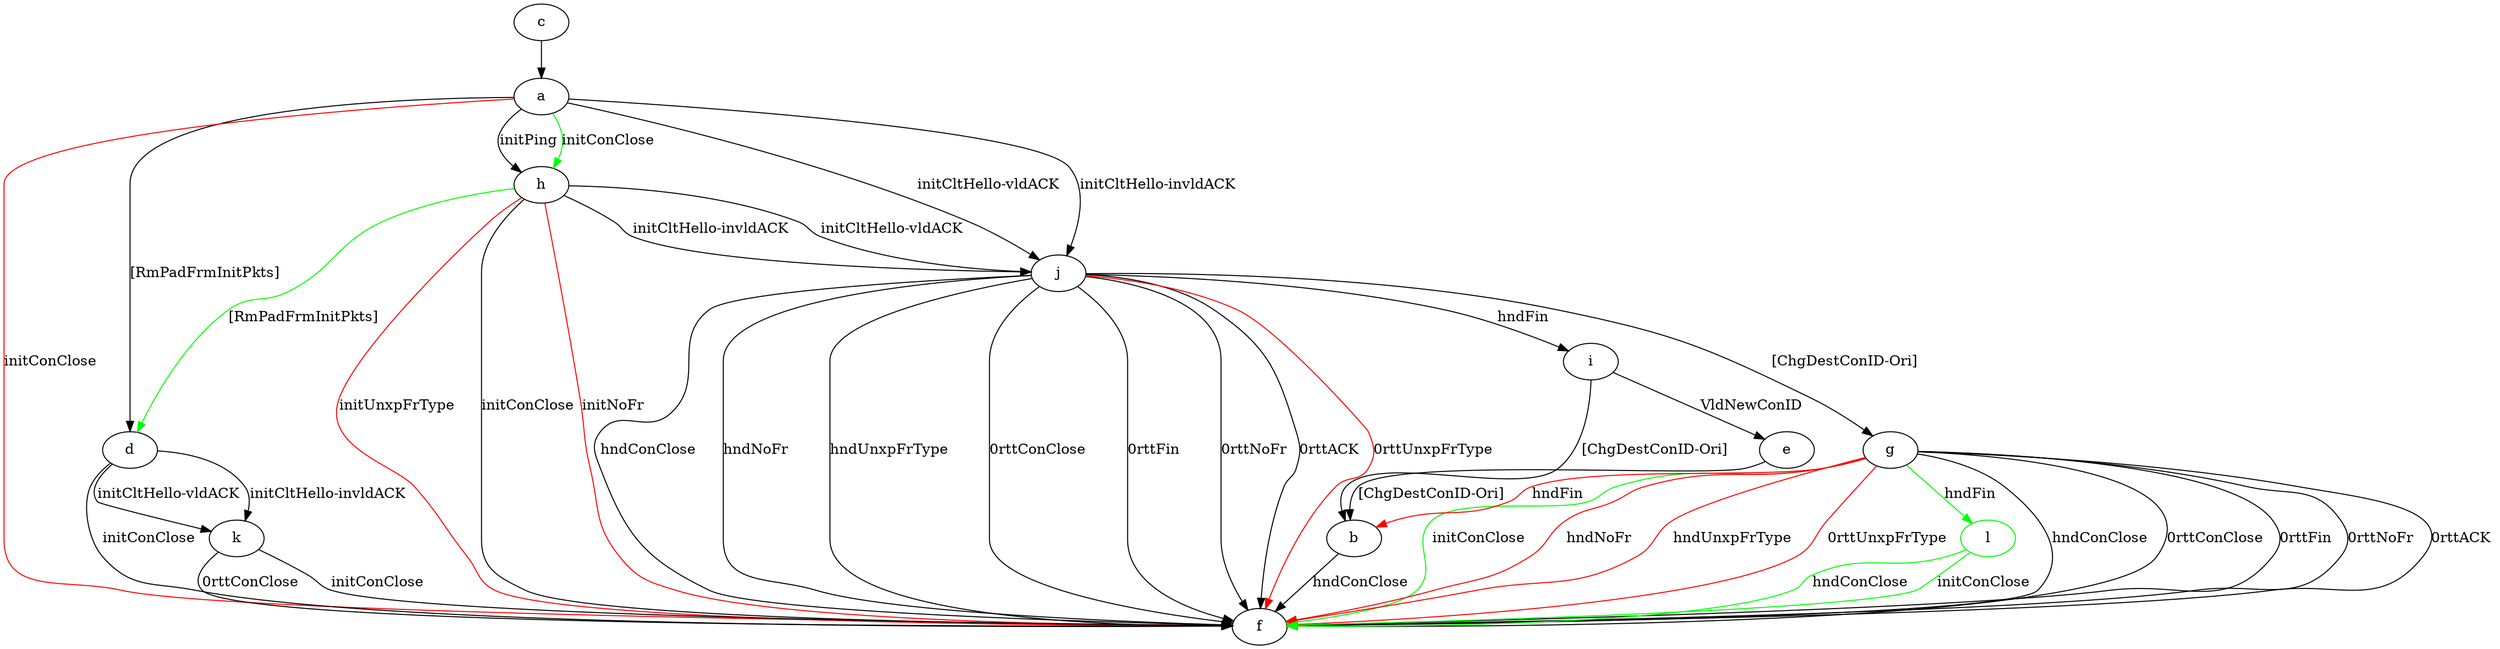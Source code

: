 digraph "" {
	a -> d	[key=0,
		label="[RmPadFrmInitPkts] "];
	a -> f	[key=0,
		color=red,
		label="initConClose "];
	a -> h	[key=0,
		label="initPing "];
	a -> h	[key=1,
		color=green,
		label="initConClose "];
	a -> j	[key=0,
		label="initCltHello-vldACK "];
	a -> j	[key=1,
		label="initCltHello-invldACK "];
	b -> f	[key=0,
		label="hndConClose "];
	c -> a	[key=0];
	d -> f	[key=0,
		label="initConClose "];
	d -> k	[key=0,
		label="initCltHello-vldACK "];
	d -> k	[key=1,
		label="initCltHello-invldACK "];
	e -> b	[key=0,
		label="[ChgDestConID-Ori] "];
	g -> b	[key=0,
		color=red,
		label="hndFin "];
	g -> f	[key=0,
		label="hndConClose "];
	g -> f	[key=1,
		label="0rttConClose "];
	g -> f	[key=2,
		label="0rttFin "];
	g -> f	[key=3,
		label="0rttNoFr "];
	g -> f	[key=4,
		label="0rttACK "];
	g -> f	[key=5,
		color=green,
		label="initConClose "];
	g -> f	[key=6,
		color=red,
		label="hndNoFr "];
	g -> f	[key=7,
		color=red,
		label="hndUnxpFrType "];
	g -> f	[key=8,
		color=red,
		label="0rttUnxpFrType "];
	l	[color=green];
	g -> l	[key=0,
		color=green,
		label="hndFin "];
	h -> d	[key=0,
		color=green,
		label="[RmPadFrmInitPkts] "];
	h -> f	[key=0,
		label="initConClose "];
	h -> f	[key=1,
		color=red,
		label="initNoFr "];
	h -> f	[key=2,
		color=red,
		label="initUnxpFrType "];
	h -> j	[key=0,
		label="initCltHello-vldACK "];
	h -> j	[key=1,
		label="initCltHello-invldACK "];
	i -> b	[key=0,
		label="[ChgDestConID-Ori] "];
	i -> e	[key=0,
		label="VldNewConID "];
	j -> f	[key=0,
		label="hndConClose "];
	j -> f	[key=1,
		label="hndNoFr "];
	j -> f	[key=2,
		label="hndUnxpFrType "];
	j -> f	[key=3,
		label="0rttConClose "];
	j -> f	[key=4,
		label="0rttFin "];
	j -> f	[key=5,
		label="0rttNoFr "];
	j -> f	[key=6,
		label="0rttACK "];
	j -> f	[key=7,
		color=red,
		label="0rttUnxpFrType "];
	j -> g	[key=0,
		label="[ChgDestConID-Ori] "];
	j -> i	[key=0,
		label="hndFin "];
	k -> f	[key=0,
		label="initConClose "];
	k -> f	[key=1,
		label="0rttConClose "];
	l -> f	[key=0,
		color=green,
		label="initConClose "];
	l -> f	[key=1,
		color=green,
		label="hndConClose "];
}
